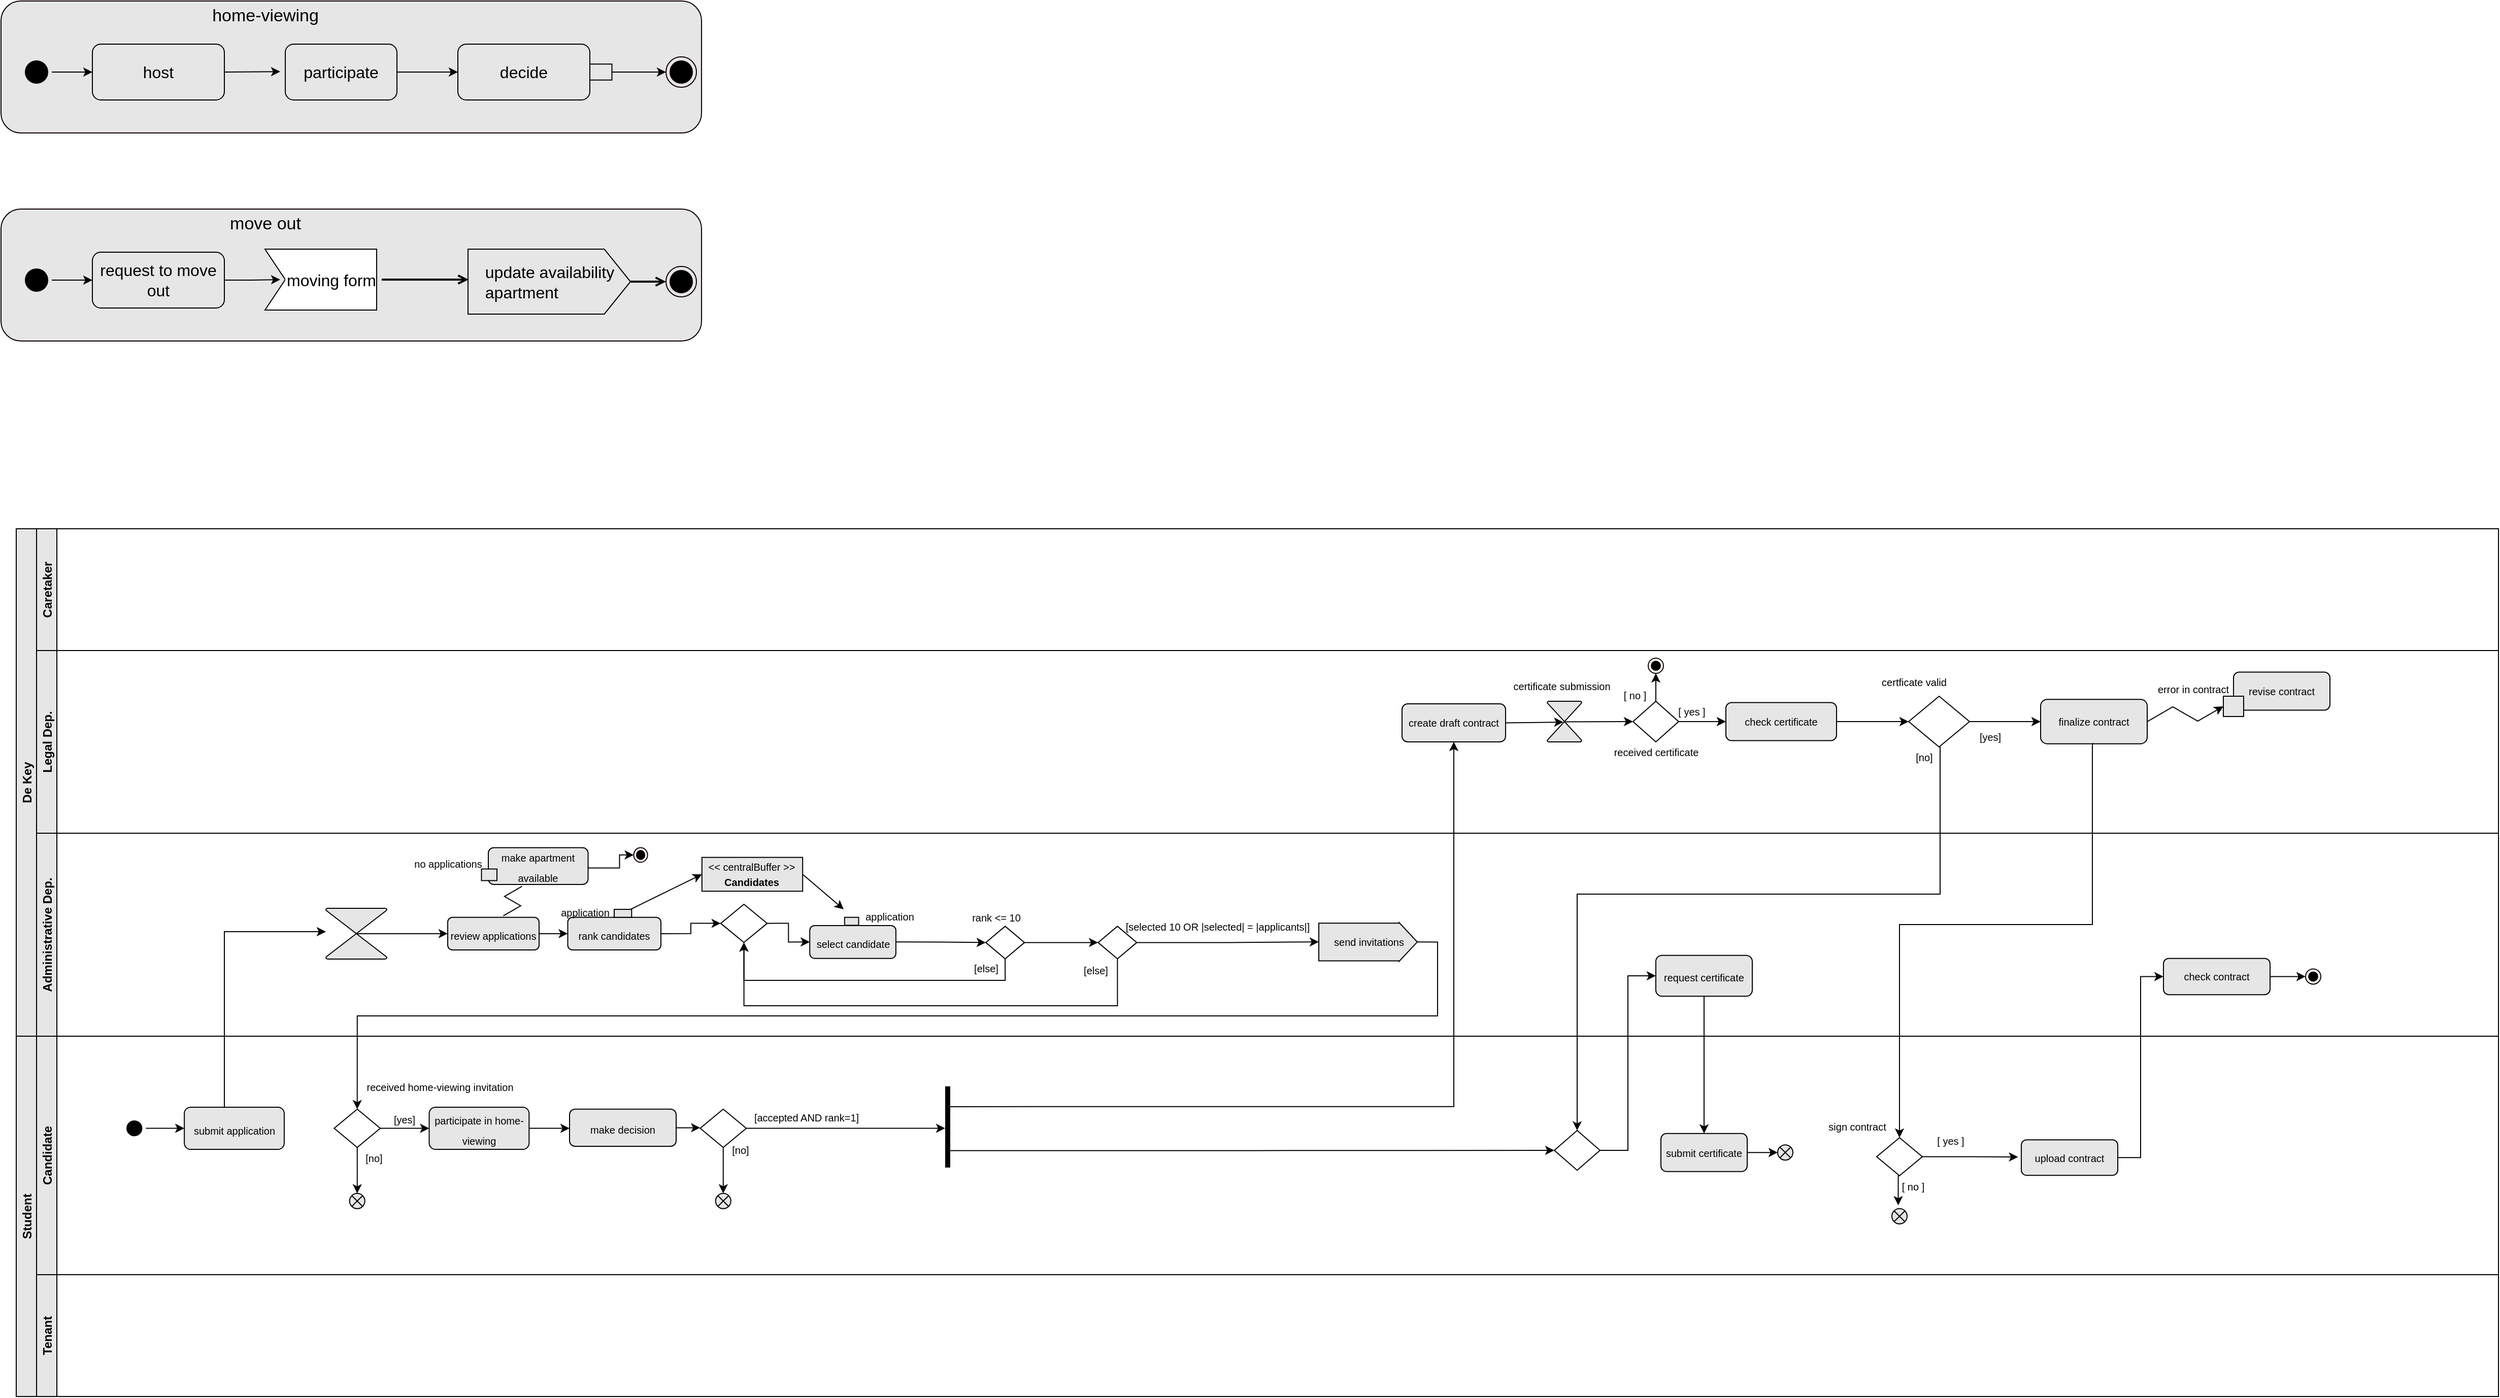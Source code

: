 <mxfile version="16.6.3" type="github">
  <diagram id="2KmrYP-xQT_wF9Lwto3m" name="Page-1">
    <mxGraphModel dx="924" dy="373" grid="1" gridSize="10" guides="1" tooltips="1" connect="1" arrows="1" fold="1" page="1" pageScale="1" pageWidth="4681" pageHeight="3300" math="0" shadow="0">
      <root>
        <mxCell id="0" />
        <mxCell id="1" parent="0" />
        <mxCell id="qrxpWN2mRYEZMkT_1Vwn-4" value="" style="rounded=1;whiteSpace=wrap;html=1;strokeColor=#120000;fillColor=#E6E6E6;gradientColor=none;labelBackgroundColor=#E6E6E6;" parent="1" vertex="1">
          <mxGeometry x="100" y="355" width="690" height="130" as="geometry" />
        </mxCell>
        <mxCell id="qrxpWN2mRYEZMkT_1Vwn-5" value="" style="ellipse;html=1;shape=endState;fillColor=#000000;strokeColor=#120000;" parent="1" vertex="1">
          <mxGeometry x="755" y="411.5" width="30" height="30" as="geometry" />
        </mxCell>
        <mxCell id="qrxpWN2mRYEZMkT_1Vwn-6" style="edgeStyle=orthogonalEdgeStyle;rounded=0;orthogonalLoop=1;jettySize=auto;html=1;entryX=0.003;entryY=0.468;entryDx=0;entryDy=0;fontSize=16;endArrow=open;endFill=0;strokeWidth=2;entryPerimeter=0;" parent="1" source="qrxpWN2mRYEZMkT_1Vwn-31" edge="1" target="qrxpWN2mRYEZMkT_1Vwn-13">
          <mxGeometry relative="1" as="geometry">
            <mxPoint x="560" y="422.5" as="targetPoint" />
            <mxPoint x="510" y="422.5" as="sourcePoint" />
          </mxGeometry>
        </mxCell>
        <mxCell id="qrxpWN2mRYEZMkT_1Vwn-8" value="&lt;div&gt;move out&lt;/div&gt;" style="text;html=1;align=center;verticalAlign=middle;resizable=0;points=[];autosize=1;strokeColor=none;fillColor=none;fontSize=17;fontStyle=0" parent="1" vertex="1">
          <mxGeometry x="320" y="355" width="80" height="30" as="geometry" />
        </mxCell>
        <mxCell id="qrxpWN2mRYEZMkT_1Vwn-12" style="edgeStyle=orthogonalEdgeStyle;rounded=0;orthogonalLoop=1;jettySize=auto;html=1;exitX=1;exitY=0.5;exitDx=0;exitDy=0;exitPerimeter=0;entryX=0;entryY=0.5;entryDx=0;entryDy=0;fontSize=16;endArrow=open;endFill=0;strokeWidth=2;" parent="1" source="qrxpWN2mRYEZMkT_1Vwn-13" target="qrxpWN2mRYEZMkT_1Vwn-5" edge="1">
          <mxGeometry relative="1" as="geometry" />
        </mxCell>
        <mxCell id="qrxpWN2mRYEZMkT_1Vwn-13" value="&lt;span&gt;update availability&lt;br&gt;&lt;div style=&quot;text-align: left&quot;&gt;&lt;span&gt;apartment&lt;/span&gt;&lt;/div&gt;&lt;/span&gt;" style="html=1;shadow=0;dashed=0;align=center;verticalAlign=middle;shape=mxgraph.arrows2.arrow;dy=0;dx=25.76;notch=0;labelBackgroundColor=none;fontSize=16;fillColor=#E6E6E6;" parent="1" vertex="1">
          <mxGeometry x="560" y="394.5" width="160" height="64" as="geometry" />
        </mxCell>
        <mxCell id="qrxpWN2mRYEZMkT_1Vwn-26" style="edgeStyle=orthogonalEdgeStyle;rounded=0;orthogonalLoop=1;jettySize=auto;html=1;exitX=1;exitY=0.5;exitDx=0;exitDy=0;entryX=0;entryY=0.5;entryDx=0;entryDy=0;" parent="1" source="qrxpWN2mRYEZMkT_1Vwn-16" target="qrxpWN2mRYEZMkT_1Vwn-17" edge="1">
          <mxGeometry relative="1" as="geometry" />
        </mxCell>
        <mxCell id="qrxpWN2mRYEZMkT_1Vwn-16" value="" style="ellipse;html=1;shape=startState;fillColor=#000000;strokeColor=#030000;gradientColor=none;" parent="1" vertex="1">
          <mxGeometry x="120" y="410" width="30" height="30" as="geometry" />
        </mxCell>
        <mxCell id="qrxpWN2mRYEZMkT_1Vwn-32" style="edgeStyle=orthogonalEdgeStyle;rounded=0;orthogonalLoop=1;jettySize=auto;html=1;exitX=1;exitY=0.5;exitDx=0;exitDy=0;fontSize=16;" parent="1" source="qrxpWN2mRYEZMkT_1Vwn-17" target="qrxpWN2mRYEZMkT_1Vwn-31" edge="1">
          <mxGeometry relative="1" as="geometry" />
        </mxCell>
        <mxCell id="qrxpWN2mRYEZMkT_1Vwn-17" value="&lt;meta charset=&quot;utf-8&quot;&gt;&lt;span style=&quot;color: rgb(0, 0, 0); font-family: helvetica; font-size: 16px; font-style: normal; font-weight: 400; letter-spacing: normal; text-align: center; text-indent: 0px; text-transform: none; word-spacing: 0px; display: inline; float: none;&quot;&gt;request to move out&lt;/span&gt;" style="rounded=1;whiteSpace=wrap;html=1;labelBackgroundColor=none;fontSize=16;fillColor=#E6E6E6;" parent="1" vertex="1">
          <mxGeometry x="190" y="397.5" width="130" height="55" as="geometry" />
        </mxCell>
        <mxCell id="qrxpWN2mRYEZMkT_1Vwn-30" value="" style="group;fontSize=17;" parent="1" connectable="0" vertex="1">
          <mxGeometry x="360" y="394.5" width="115" height="60" as="geometry" />
        </mxCell>
        <mxCell id="qrxpWN2mRYEZMkT_1Vwn-28" value="" style="shape=step;perimeter=stepPerimeter;whiteSpace=wrap;html=1;fixedSize=1;" parent="qrxpWN2mRYEZMkT_1Vwn-30" vertex="1">
          <mxGeometry width="110" height="60" as="geometry" />
        </mxCell>
        <mxCell id="qrxpWN2mRYEZMkT_1Vwn-27" value="" style="rounded=0;whiteSpace=wrap;html=1;strokeColor=default;verticalLabelPosition=bottom;verticalAlign=top;html=1;shape=mxgraph.basic.rect;fillColor=#ffffff;fillColor2=none;strokeColor=#000000;strokeWidth=1;size=20;indent=5;left=0;" parent="qrxpWN2mRYEZMkT_1Vwn-30" vertex="1">
          <mxGeometry x="20" width="90" height="60" as="geometry" />
        </mxCell>
        <mxCell id="qrxpWN2mRYEZMkT_1Vwn-31" value="moving form" style="text;html=1;align=center;verticalAlign=middle;resizable=0;points=[];autosize=1;strokeColor=none;fillColor=none;fontSize=16;" parent="qrxpWN2mRYEZMkT_1Vwn-30" vertex="1">
          <mxGeometry x="15" y="20" width="100" height="20" as="geometry" />
        </mxCell>
        <mxCell id="4diYqtDIyFXmJEZcrhqu-41" value="Student" style="swimlane;childLayout=stackLayout;resizeParent=1;resizeParentMax=0;horizontal=0;startSize=20;horizontalStack=0;labelBackgroundColor=none;fontSize=12;fillColor=#E6E6E6;" vertex="1" parent="1">
          <mxGeometry x="115" y="1170" width="2445" height="355" as="geometry" />
        </mxCell>
        <mxCell id="4diYqtDIyFXmJEZcrhqu-43" value="Candidate" style="swimlane;startSize=20;horizontal=0;labelBackgroundColor=none;fontSize=12;fillColor=#E6E6E6;" vertex="1" parent="4diYqtDIyFXmJEZcrhqu-41">
          <mxGeometry x="20" width="2425" height="235" as="geometry" />
        </mxCell>
        <mxCell id="G1MILJOCTi5dVraNo0ta-1" value="" style="ellipse;html=1;shape=startState;fillColor=#000000;strokeColor=#030000;gradientColor=none;" parent="4diYqtDIyFXmJEZcrhqu-43" vertex="1">
          <mxGeometry x="85" y="79.438" width="22.707" height="22.642" as="geometry" />
        </mxCell>
        <mxCell id="G1MILJOCTi5dVraNo0ta-2" value="&lt;span style=&quot;color: rgb(0 , 0 , 0) ; font-family: &amp;#34;helvetica&amp;#34; ; font-style: normal ; font-weight: 400 ; letter-spacing: normal ; text-align: center ; text-indent: 0px ; text-transform: none ; word-spacing: 0px ; display: inline ; float: none&quot;&gt;&lt;font style=&quot;font-size: 10px&quot;&gt;submit application&lt;/font&gt;&lt;/span&gt;" style="rounded=1;whiteSpace=wrap;html=1;labelBackgroundColor=none;fontSize=16;fillColor=#E6E6E6;" parent="4diYqtDIyFXmJEZcrhqu-43" vertex="1">
          <mxGeometry x="145.552" y="70.004" width="98.398" height="41.509" as="geometry" />
        </mxCell>
        <mxCell id="G1MILJOCTi5dVraNo0ta-25" style="edgeStyle=orthogonalEdgeStyle;rounded=0;orthogonalLoop=1;jettySize=auto;html=1;exitX=1;exitY=0.5;exitDx=0;exitDy=0;entryX=0;entryY=0.5;entryDx=0;entryDy=0;" parent="4diYqtDIyFXmJEZcrhqu-43" source="G1MILJOCTi5dVraNo0ta-1" target="G1MILJOCTi5dVraNo0ta-2" edge="1">
          <mxGeometry relative="1" as="geometry" />
        </mxCell>
        <mxCell id="G1MILJOCTi5dVraNo0ta-3" value="" style="rhombus;whiteSpace=wrap;html=1;fontSize=16;strokeColor=default;" parent="4diYqtDIyFXmJEZcrhqu-43" vertex="1">
          <mxGeometry x="293.149" y="71.891" width="45.414" height="37.736" as="geometry" />
        </mxCell>
        <mxCell id="G1MILJOCTi5dVraNo0ta-5" style="edgeStyle=orthogonalEdgeStyle;rounded=0;orthogonalLoop=1;jettySize=auto;html=1;exitX=0.5;exitY=1;exitDx=0;exitDy=0;entryX=0.5;entryY=0;entryDx=0;entryDy=0;" parent="4diYqtDIyFXmJEZcrhqu-43" source="G1MILJOCTi5dVraNo0ta-3" edge="1">
          <mxGeometry relative="1" as="geometry">
            <mxPoint x="315.856" y="154.908" as="targetPoint" />
          </mxGeometry>
        </mxCell>
        <mxCell id="G1MILJOCTi5dVraNo0ta-7" value="&lt;font style=&quot;font-size: 10px&quot;&gt;received home-viewing invitation&lt;/font&gt;" style="text;html=1;align=center;verticalAlign=middle;resizable=0;points=[];autosize=1;strokeColor=none;fillColor=none;" parent="4diYqtDIyFXmJEZcrhqu-43" vertex="1">
          <mxGeometry x="317.07" y="40" width="160" height="20" as="geometry" />
        </mxCell>
        <mxCell id="G1MILJOCTi5dVraNo0ta-8" value="[no]" style="text;html=1;align=center;verticalAlign=middle;resizable=0;points=[];autosize=1;strokeColor=none;fillColor=none;fontSize=10;" parent="4diYqtDIyFXmJEZcrhqu-43" vertex="1">
          <mxGeometry x="317.072" y="109.624" width="30" height="20" as="geometry" />
        </mxCell>
        <mxCell id="G1MILJOCTi5dVraNo0ta-9" value="&lt;span style=&quot;color: rgb(0 , 0 , 0) ; font-family: &amp;#34;helvetica&amp;#34; ; font-style: normal ; font-weight: 400 ; letter-spacing: normal ; text-align: center ; text-indent: 0px ; text-transform: none ; word-spacing: 0px ; display: inline ; float: none&quot;&gt;&lt;font style=&quot;font-size: 10px&quot;&gt;parti&lt;/font&gt;&lt;font size=&quot;1&quot;&gt;cipate in home-viewing&lt;/font&gt;&lt;/span&gt;" style="rounded=1;whiteSpace=wrap;html=1;labelBackgroundColor=none;fontSize=16;fillColor=#E6E6E6;" parent="4diYqtDIyFXmJEZcrhqu-43" vertex="1">
          <mxGeometry x="386.749" y="70.004" width="98.398" height="41.509" as="geometry" />
        </mxCell>
        <mxCell id="G1MILJOCTi5dVraNo0ta-10" style="edgeStyle=orthogonalEdgeStyle;rounded=0;orthogonalLoop=1;jettySize=auto;html=1;exitX=1;exitY=0.5;exitDx=0;exitDy=0;entryX=0;entryY=0.5;entryDx=0;entryDy=0;" parent="4diYqtDIyFXmJEZcrhqu-43" source="G1MILJOCTi5dVraNo0ta-3" target="G1MILJOCTi5dVraNo0ta-9" edge="1">
          <mxGeometry relative="1" as="geometry" />
        </mxCell>
        <mxCell id="G1MILJOCTi5dVraNo0ta-11" value="[yes]" style="text;html=1;align=center;verticalAlign=middle;resizable=0;points=[];autosize=1;strokeColor=none;fillColor=none;fontSize=10;" parent="4diYqtDIyFXmJEZcrhqu-43" vertex="1">
          <mxGeometry x="342.348" y="71.891" width="40" height="20" as="geometry" />
        </mxCell>
        <mxCell id="G1MILJOCTi5dVraNo0ta-13" value="&lt;font size=&quot;1&quot;&gt;make decision&lt;/font&gt;" style="rounded=1;whiteSpace=wrap;html=1;labelBackgroundColor=none;fontSize=16;fillColor=#E6E6E6;" parent="4diYqtDIyFXmJEZcrhqu-43" vertex="1">
          <mxGeometry x="525" y="71.89" width="105" height="36.6" as="geometry" />
        </mxCell>
        <mxCell id="G1MILJOCTi5dVraNo0ta-15" style="edgeStyle=orthogonalEdgeStyle;rounded=0;orthogonalLoop=1;jettySize=auto;html=1;exitX=1;exitY=0.5;exitDx=0;exitDy=0;entryX=0;entryY=0.5;entryDx=0;entryDy=0;" parent="4diYqtDIyFXmJEZcrhqu-43" source="G1MILJOCTi5dVraNo0ta-9" target="G1MILJOCTi5dVraNo0ta-13" edge="1">
          <mxGeometry relative="1" as="geometry" />
        </mxCell>
        <mxCell id="G1MILJOCTi5dVraNo0ta-22" style="edgeStyle=orthogonalEdgeStyle;rounded=0;orthogonalLoop=1;jettySize=auto;html=1;exitX=1;exitY=0.5;exitDx=0;exitDy=0;entryX=0;entryY=0.516;entryDx=0;entryDy=0;entryPerimeter=0;" parent="4diYqtDIyFXmJEZcrhqu-43" source="G1MILJOCTi5dVraNo0ta-14" edge="1" target="G1MILJOCTi5dVraNo0ta-32">
          <mxGeometry relative="1" as="geometry">
            <mxPoint x="789.915" y="90.759" as="targetPoint" />
          </mxGeometry>
        </mxCell>
        <mxCell id="G1MILJOCTi5dVraNo0ta-14" value="" style="rhombus;whiteSpace=wrap;html=1;fontSize=16;strokeColor=default;" parent="4diYqtDIyFXmJEZcrhqu-43" vertex="1">
          <mxGeometry x="653.672" y="71.891" width="45.414" height="37.736" as="geometry" />
        </mxCell>
        <mxCell id="G1MILJOCTi5dVraNo0ta-16" style="edgeStyle=orthogonalEdgeStyle;rounded=0;orthogonalLoop=1;jettySize=auto;html=1;exitX=1;exitY=0.5;exitDx=0;exitDy=0;entryX=0;entryY=0.5;entryDx=0;entryDy=0;" parent="4diYqtDIyFXmJEZcrhqu-43" source="G1MILJOCTi5dVraNo0ta-13" target="G1MILJOCTi5dVraNo0ta-14" edge="1">
          <mxGeometry relative="1" as="geometry" />
        </mxCell>
        <mxCell id="G1MILJOCTi5dVraNo0ta-18" style="edgeStyle=orthogonalEdgeStyle;rounded=0;orthogonalLoop=1;jettySize=auto;html=1;exitX=0.5;exitY=1;exitDx=0;exitDy=0;entryX=0.5;entryY=0;entryDx=0;entryDy=0;" parent="4diYqtDIyFXmJEZcrhqu-43" source="G1MILJOCTi5dVraNo0ta-14" edge="1">
          <mxGeometry relative="1" as="geometry">
            <mxPoint x="676.38" y="154.908" as="targetPoint" />
          </mxGeometry>
        </mxCell>
        <mxCell id="G1MILJOCTi5dVraNo0ta-19" value="[no]" style="text;html=1;align=center;verticalAlign=middle;resizable=0;points=[];autosize=1;strokeColor=none;fillColor=none;fontSize=10;" parent="4diYqtDIyFXmJEZcrhqu-43" vertex="1">
          <mxGeometry x="677.595" y="102.084" width="30" height="20" as="geometry" />
        </mxCell>
        <mxCell id="G1MILJOCTi5dVraNo0ta-20" value="[accepted AND rank=1]" style="text;html=1;align=center;verticalAlign=middle;resizable=0;points=[];autosize=1;strokeColor=none;fillColor=none;fontSize=10;" parent="4diYqtDIyFXmJEZcrhqu-43" vertex="1">
          <mxGeometry x="697.733" y="70.004" width="120" height="20" as="geometry" />
        </mxCell>
        <mxCell id="4diYqtDIyFXmJEZcrhqu-67" value="" style="shape=sumEllipse;perimeter=ellipsePerimeter;whiteSpace=wrap;html=1;backgroundOutline=1;labelBackgroundColor=none;fontSize=15;fillColor=#E6E6E6;" vertex="1" parent="4diYqtDIyFXmJEZcrhqu-43">
          <mxGeometry x="308.36" y="154.91" width="15" height="15" as="geometry" />
        </mxCell>
        <mxCell id="4diYqtDIyFXmJEZcrhqu-68" value="" style="shape=sumEllipse;perimeter=ellipsePerimeter;whiteSpace=wrap;html=1;backgroundOutline=1;labelBackgroundColor=none;fontSize=15;fillColor=#E6E6E6;" vertex="1" parent="4diYqtDIyFXmJEZcrhqu-43">
          <mxGeometry x="668.88" y="154.91" width="15" height="15" as="geometry" />
        </mxCell>
        <mxCell id="4diYqtDIyFXmJEZcrhqu-80" style="edgeStyle=orthogonalEdgeStyle;rounded=0;orthogonalLoop=1;jettySize=auto;html=1;exitX=1;exitY=0.5;exitDx=0;exitDy=0;entryX=0;entryY=0.5;entryDx=0;entryDy=0;fontSize=10;" edge="1" parent="4diYqtDIyFXmJEZcrhqu-43" source="G1MILJOCTi5dVraNo0ta-39" target="4diYqtDIyFXmJEZcrhqu-79">
          <mxGeometry relative="1" as="geometry" />
        </mxCell>
        <mxCell id="G1MILJOCTi5dVraNo0ta-39" value="&lt;span style=&quot;color: rgb(0, 0, 0); font-family: helvetica; font-size: 10px; font-style: normal; font-weight: 400; letter-spacing: normal; text-align: center; text-indent: 0px; text-transform: none; word-spacing: 0px; display: inline; float: none;&quot;&gt;submit certificate&lt;/span&gt;" style="rounded=1;whiteSpace=wrap;html=1;labelBackgroundColor=none;fontSize=10;fillColor=#E6E6E6;" parent="4diYqtDIyFXmJEZcrhqu-43" vertex="1">
          <mxGeometry x="1600" y="95.83" width="85" height="37.5" as="geometry" />
        </mxCell>
        <mxCell id="4diYqtDIyFXmJEZcrhqu-73" style="edgeStyle=orthogonalEdgeStyle;rounded=0;orthogonalLoop=1;jettySize=auto;html=1;exitX=1;exitY=0.5;exitDx=0;exitDy=0;entryX=-0.034;entryY=0.484;entryDx=0;entryDy=0;entryPerimeter=0;fontSize=10;" edge="1" parent="4diYqtDIyFXmJEZcrhqu-43" source="4diYqtDIyFXmJEZcrhqu-76" target="G1MILJOCTi5dVraNo0ta-66">
          <mxGeometry relative="1" as="geometry">
            <mxPoint x="2030" y="127.835" as="sourcePoint" />
          </mxGeometry>
        </mxCell>
        <mxCell id="G1MILJOCTi5dVraNo0ta-66" value="&lt;font face=&quot;helvetica&quot; style=&quot;font-size: 10px;&quot;&gt;upload contract&lt;/font&gt;" style="rounded=1;whiteSpace=wrap;html=1;labelBackgroundColor=none;fontSize=10;fillColor=#E6E6E6;" parent="4diYqtDIyFXmJEZcrhqu-43" vertex="1">
          <mxGeometry x="1955" y="102.08" width="95" height="35" as="geometry" />
        </mxCell>
        <mxCell id="G1MILJOCTi5dVraNo0ta-32" value="" style="html=1;points=[];perimeter=orthogonalPerimeter;fillColor=#000000;strokeColor=none;" parent="4diYqtDIyFXmJEZcrhqu-43" vertex="1">
          <mxGeometry x="895" y="49.44" width="5" height="80" as="geometry" />
        </mxCell>
        <mxCell id="G1MILJOCTi5dVraNo0ta-57" value="" style="rhombus;whiteSpace=wrap;html=1;fontSize=16;strokeColor=default;" parent="4diYqtDIyFXmJEZcrhqu-43" vertex="1">
          <mxGeometry x="1495" y="92.92" width="45" height="39.16" as="geometry" />
        </mxCell>
        <mxCell id="G1MILJOCTi5dVraNo0ta-38" style="edgeStyle=orthogonalEdgeStyle;rounded=0;orthogonalLoop=1;jettySize=auto;html=1;entryX=0;entryY=0.5;entryDx=0;entryDy=0;exitX=0.826;exitY=0.791;exitDx=0;exitDy=0;exitPerimeter=0;" parent="4diYqtDIyFXmJEZcrhqu-43" source="G1MILJOCTi5dVraNo0ta-32" target="G1MILJOCTi5dVraNo0ta-57" edge="1">
          <mxGeometry relative="1" as="geometry">
            <mxPoint x="951" y="-580" as="sourcePoint" />
          </mxGeometry>
        </mxCell>
        <mxCell id="4diYqtDIyFXmJEZcrhqu-84" style="edgeStyle=orthogonalEdgeStyle;rounded=0;orthogonalLoop=1;jettySize=auto;html=1;exitX=0.5;exitY=1;exitDx=0;exitDy=0;entryX=0.417;entryY=-0.22;entryDx=0;entryDy=0;entryPerimeter=0;fontSize=10;" edge="1" parent="4diYqtDIyFXmJEZcrhqu-43" source="4diYqtDIyFXmJEZcrhqu-76" target="4diYqtDIyFXmJEZcrhqu-83">
          <mxGeometry relative="1" as="geometry" />
        </mxCell>
        <mxCell id="4diYqtDIyFXmJEZcrhqu-76" value="" style="rhombus;whiteSpace=wrap;html=1;fontSize=16;strokeColor=default;" vertex="1" parent="4diYqtDIyFXmJEZcrhqu-43">
          <mxGeometry x="1812.5" y="100" width="45" height="37.5" as="geometry" />
        </mxCell>
        <mxCell id="4diYqtDIyFXmJEZcrhqu-79" value="" style="shape=sumEllipse;perimeter=ellipsePerimeter;whiteSpace=wrap;html=1;backgroundOutline=1;labelBackgroundColor=none;fontSize=15;fillColor=#E6E6E6;" vertex="1" parent="4diYqtDIyFXmJEZcrhqu-43">
          <mxGeometry x="1715" y="107.08" width="15" height="15" as="geometry" />
        </mxCell>
        <mxCell id="4diYqtDIyFXmJEZcrhqu-81" value="&lt;span style=&quot;font-family: &amp;#34;helvetica&amp;#34;&quot;&gt;sign contract&lt;/span&gt;" style="text;html=1;align=center;verticalAlign=middle;resizable=0;points=[];autosize=1;strokeColor=none;fillColor=none;fontSize=10;" vertex="1" parent="4diYqtDIyFXmJEZcrhqu-43">
          <mxGeometry x="1757.5" y="79.44" width="70" height="20" as="geometry" />
        </mxCell>
        <mxCell id="4diYqtDIyFXmJEZcrhqu-82" value="[ yes ]" style="text;html=1;align=center;verticalAlign=middle;resizable=0;points=[];autosize=1;strokeColor=none;fillColor=none;fontSize=10;" vertex="1" parent="4diYqtDIyFXmJEZcrhqu-43">
          <mxGeometry x="1865" y="92.5" width="40" height="20" as="geometry" />
        </mxCell>
        <mxCell id="4diYqtDIyFXmJEZcrhqu-83" value="" style="shape=sumEllipse;perimeter=ellipsePerimeter;whiteSpace=wrap;html=1;backgroundOutline=1;labelBackgroundColor=none;fontSize=15;fillColor=#E6E6E6;" vertex="1" parent="4diYqtDIyFXmJEZcrhqu-43">
          <mxGeometry x="1827.5" y="169.91" width="15" height="15" as="geometry" />
        </mxCell>
        <mxCell id="4diYqtDIyFXmJEZcrhqu-85" value="[ no ]" style="text;html=1;align=center;verticalAlign=middle;resizable=0;points=[];autosize=1;strokeColor=none;fillColor=none;fontSize=10;" vertex="1" parent="4diYqtDIyFXmJEZcrhqu-43">
          <mxGeometry x="1827.5" y="137.5" width="40" height="20" as="geometry" />
        </mxCell>
        <mxCell id="4diYqtDIyFXmJEZcrhqu-44" value="Tenant" style="swimlane;startSize=20;horizontal=0;labelBackgroundColor=none;fontSize=12;fillColor=#E6E6E6;" vertex="1" parent="4diYqtDIyFXmJEZcrhqu-41">
          <mxGeometry x="20" y="235" width="2425" height="120" as="geometry" />
        </mxCell>
        <mxCell id="4diYqtDIyFXmJEZcrhqu-48" value="De Key" style="swimlane;childLayout=stackLayout;resizeParent=1;resizeParentMax=0;horizontal=0;startSize=20;horizontalStack=0;labelBackgroundColor=none;fontSize=12;fillColor=#E6E6E6;" vertex="1" parent="1">
          <mxGeometry x="115" y="670" width="2445" height="500" as="geometry" />
        </mxCell>
        <mxCell id="4diYqtDIyFXmJEZcrhqu-49" value="Caretaker" style="swimlane;startSize=20;horizontal=0;labelBackgroundColor=none;fontSize=12;fillColor=#E6E6E6;" vertex="1" parent="4diYqtDIyFXmJEZcrhqu-48">
          <mxGeometry x="20" width="2425" height="120" as="geometry" />
        </mxCell>
        <mxCell id="4diYqtDIyFXmJEZcrhqu-50" value="Legal Dep." style="swimlane;startSize=20;horizontal=0;labelBackgroundColor=none;fontSize=12;fillColor=#E6E6E6;" vertex="1" parent="4diYqtDIyFXmJEZcrhqu-48">
          <mxGeometry x="20" y="120" width="2425" height="180" as="geometry" />
        </mxCell>
        <mxCell id="G1MILJOCTi5dVraNo0ta-41" value="" style="verticalLabelPosition=bottom;verticalAlign=top;html=1;shape=mxgraph.flowchart.collate;labelBackgroundColor=none;fontSize=15;fillColor=#E6E6E6;" parent="4diYqtDIyFXmJEZcrhqu-50" vertex="1">
          <mxGeometry x="1488" y="50" width="34" height="40" as="geometry" />
        </mxCell>
        <mxCell id="G1MILJOCTi5dVraNo0ta-33" value="&lt;span style=&quot;color: rgb(0, 0, 0); font-family: helvetica; font-size: 10px; font-style: normal; font-weight: 400; letter-spacing: normal; text-align: center; text-indent: 0px; text-transform: none; word-spacing: 0px; display: inline; float: none;&quot;&gt;create draft contract&lt;/span&gt;" style="rounded=1;whiteSpace=wrap;html=1;labelBackgroundColor=none;fontSize=10;fillColor=#E6E6E6;" parent="4diYqtDIyFXmJEZcrhqu-50" vertex="1">
          <mxGeometry x="1345" y="52.5" width="102" height="37.5" as="geometry" />
        </mxCell>
        <mxCell id="4diYqtDIyFXmJEZcrhqu-25" style="edgeStyle=none;rounded=0;orthogonalLoop=1;jettySize=auto;html=1;exitX=1;exitY=0.5;exitDx=0;exitDy=0;entryX=0.466;entryY=0.514;entryDx=0;entryDy=0;entryPerimeter=0;fontSize=14;" edge="1" parent="4diYqtDIyFXmJEZcrhqu-50" source="G1MILJOCTi5dVraNo0ta-33" target="G1MILJOCTi5dVraNo0ta-41">
          <mxGeometry relative="1" as="geometry" />
        </mxCell>
        <mxCell id="4diYqtDIyFXmJEZcrhqu-30" value="" style="rhombus;whiteSpace=wrap;html=1;labelBackgroundColor=#ffffff;fontSize=14;fillColor=#FFFFFF;" vertex="1" parent="4diYqtDIyFXmJEZcrhqu-50">
          <mxGeometry x="1572.5" y="50" width="45" height="40" as="geometry" />
        </mxCell>
        <mxCell id="4diYqtDIyFXmJEZcrhqu-31" value="received certificate" style="text;html=1;align=center;verticalAlign=middle;resizable=0;points=[];autosize=1;strokeColor=none;fillColor=none;fontSize=10;" vertex="1" parent="4diYqtDIyFXmJEZcrhqu-50">
          <mxGeometry x="1545" y="90" width="100" height="20" as="geometry" />
        </mxCell>
        <mxCell id="4diYqtDIyFXmJEZcrhqu-69" style="edgeStyle=orthogonalEdgeStyle;rounded=0;orthogonalLoop=1;jettySize=auto;html=1;exitX=1;exitY=0.5;exitDx=0;exitDy=0;entryX=0;entryY=0.5;entryDx=0;entryDy=0;fontSize=15;" edge="1" parent="4diYqtDIyFXmJEZcrhqu-50" source="G1MILJOCTi5dVraNo0ta-46" target="G1MILJOCTi5dVraNo0ta-40">
          <mxGeometry relative="1" as="geometry" />
        </mxCell>
        <mxCell id="G1MILJOCTi5dVraNo0ta-46" value="&lt;span style=&quot;color: rgb(0, 0, 0); font-family: helvetica; font-size: 10px; font-style: normal; font-weight: 400; letter-spacing: normal; text-align: center; text-indent: 0px; text-transform: none; word-spacing: 0px; display: inline; float: none;&quot;&gt;check certificate&lt;/span&gt;" style="rounded=1;whiteSpace=wrap;html=1;labelBackgroundColor=none;fontSize=10;fillColor=#E6E6E6;" parent="4diYqtDIyFXmJEZcrhqu-50" vertex="1">
          <mxGeometry x="1664" y="51.25" width="109" height="37.5" as="geometry" />
        </mxCell>
        <mxCell id="4diYqtDIyFXmJEZcrhqu-32" style="edgeStyle=none;rounded=0;orthogonalLoop=1;jettySize=auto;html=1;exitX=1;exitY=0.5;exitDx=0;exitDy=0;entryX=0;entryY=0.5;entryDx=0;entryDy=0;fontSize=12;" edge="1" parent="4diYqtDIyFXmJEZcrhqu-50" source="4diYqtDIyFXmJEZcrhqu-30" target="G1MILJOCTi5dVraNo0ta-46">
          <mxGeometry relative="1" as="geometry" />
        </mxCell>
        <mxCell id="4diYqtDIyFXmJEZcrhqu-71" style="edgeStyle=orthogonalEdgeStyle;rounded=0;orthogonalLoop=1;jettySize=auto;html=1;exitX=1;exitY=0.5;exitDx=0;exitDy=0;fontSize=15;" edge="1" parent="4diYqtDIyFXmJEZcrhqu-50" source="G1MILJOCTi5dVraNo0ta-40" target="G1MILJOCTi5dVraNo0ta-63">
          <mxGeometry relative="1" as="geometry" />
        </mxCell>
        <mxCell id="G1MILJOCTi5dVraNo0ta-40" value="" style="rhombus;whiteSpace=wrap;html=1;fontSize=16;strokeColor=default;" parent="4diYqtDIyFXmJEZcrhqu-50" vertex="1">
          <mxGeometry x="1844" y="45.01" width="60" height="50" as="geometry" />
        </mxCell>
        <mxCell id="G1MILJOCTi5dVraNo0ta-60" value="certficate valid" style="text;html=1;align=center;verticalAlign=middle;resizable=0;points=[];autosize=1;strokeColor=none;fillColor=none;fontSize=10;" parent="4diYqtDIyFXmJEZcrhqu-50" vertex="1">
          <mxGeometry x="1809" y="21.25" width="80" height="20" as="geometry" />
        </mxCell>
        <mxCell id="G1MILJOCTi5dVraNo0ta-63" value="&lt;span style=&quot;color: rgb(0, 0, 0); font-family: helvetica; font-size: 10px; font-style: normal; font-weight: 400; letter-spacing: normal; text-align: center; text-indent: 0px; text-transform: none; word-spacing: 0px; display: inline; float: none;&quot;&gt;finalize contract&lt;/span&gt;" style="rounded=1;whiteSpace=wrap;html=1;labelBackgroundColor=none;fontSize=10;fillColor=#E6E6E6;" parent="4diYqtDIyFXmJEZcrhqu-50" vertex="1">
          <mxGeometry x="1974" y="48.13" width="105" height="43.75" as="geometry" />
        </mxCell>
        <mxCell id="4diYqtDIyFXmJEZcrhqu-35" value="" style="ellipse;html=1;shape=endState;fillColor=#000000;strokeColor=#120000;" vertex="1" parent="4diYqtDIyFXmJEZcrhqu-50">
          <mxGeometry x="1587.5" y="7.5" width="15" height="15" as="geometry" />
        </mxCell>
        <mxCell id="4diYqtDIyFXmJEZcrhqu-34" style="edgeStyle=none;rounded=0;orthogonalLoop=1;jettySize=auto;html=1;exitX=0.5;exitY=0;exitDx=0;exitDy=0;fontSize=12;entryX=0.5;entryY=1;entryDx=0;entryDy=0;" edge="1" parent="4diYqtDIyFXmJEZcrhqu-50" source="4diYqtDIyFXmJEZcrhqu-30" target="4diYqtDIyFXmJEZcrhqu-35">
          <mxGeometry relative="1" as="geometry">
            <mxPoint x="1442.549" y="-350" as="targetPoint" />
          </mxGeometry>
        </mxCell>
        <mxCell id="4diYqtDIyFXmJEZcrhqu-36" value="[ no ]" style="text;html=1;align=center;verticalAlign=middle;resizable=0;points=[];autosize=1;strokeColor=none;fillColor=none;fontSize=10;" vertex="1" parent="4diYqtDIyFXmJEZcrhqu-50">
          <mxGeometry x="1554" y="34.38" width="40" height="20" as="geometry" />
        </mxCell>
        <mxCell id="4diYqtDIyFXmJEZcrhqu-33" value="[ yes ]" style="text;html=1;align=center;verticalAlign=middle;resizable=0;points=[];autosize=1;strokeColor=none;fillColor=none;fontSize=10;" vertex="1" parent="4diYqtDIyFXmJEZcrhqu-50">
          <mxGeometry x="1610" y="50" width="40" height="20" as="geometry" />
        </mxCell>
        <mxCell id="4diYqtDIyFXmJEZcrhqu-26" value="" style="edgeStyle=none;rounded=0;orthogonalLoop=1;jettySize=auto;html=1;fontSize=14;exitX=0.528;exitY=0.506;exitDx=0;exitDy=0;exitPerimeter=0;entryX=0;entryY=0.5;entryDx=0;entryDy=0;" edge="1" parent="4diYqtDIyFXmJEZcrhqu-50" source="G1MILJOCTi5dVraNo0ta-41" target="4diYqtDIyFXmJEZcrhqu-30">
          <mxGeometry relative="1" as="geometry">
            <mxPoint x="1466" y="-290" as="targetPoint" />
          </mxGeometry>
        </mxCell>
        <mxCell id="4diYqtDIyFXmJEZcrhqu-28" value="certificate submission" style="text;html=1;align=center;verticalAlign=middle;resizable=0;points=[];autosize=1;strokeColor=none;fillColor=none;fontSize=10;" vertex="1" parent="4diYqtDIyFXmJEZcrhqu-50">
          <mxGeometry x="1447" y="25" width="110" height="20" as="geometry" />
        </mxCell>
        <mxCell id="G1MILJOCTi5dVraNo0ta-61" value="[no]" style="text;html=1;align=center;verticalAlign=middle;resizable=0;points=[];autosize=1;strokeColor=none;fillColor=none;fontSize=10;" parent="4diYqtDIyFXmJEZcrhqu-50" vertex="1">
          <mxGeometry x="1844" y="95" width="30" height="20" as="geometry" />
        </mxCell>
        <mxCell id="G1MILJOCTi5dVraNo0ta-81" value="[yes]" style="text;html=1;align=center;verticalAlign=middle;resizable=0;points=[];autosize=1;strokeColor=none;fillColor=none;fontSize=10;" parent="4diYqtDIyFXmJEZcrhqu-50" vertex="1">
          <mxGeometry x="1904" y="75" width="40" height="20" as="geometry" />
        </mxCell>
        <mxCell id="G1MILJOCTi5dVraNo0ta-70" value="&lt;font face=&quot;helvetica&quot; style=&quot;font-size: 10px;&quot;&gt;revise contract&lt;/font&gt;" style="rounded=1;whiteSpace=wrap;html=1;labelBackgroundColor=none;fontSize=10;fillColor=#E6E6E6;" parent="4diYqtDIyFXmJEZcrhqu-50" vertex="1">
          <mxGeometry x="2164" y="21.25" width="95" height="37.5" as="geometry" />
        </mxCell>
        <mxCell id="4diYqtDIyFXmJEZcrhqu-22" value="" style="rounded=0;whiteSpace=wrap;html=1;labelBackgroundColor=#ffffff;fontSize=14;fillColor=#E6E6E6;" vertex="1" parent="4diYqtDIyFXmJEZcrhqu-50">
          <mxGeometry x="2154" y="45.0" width="20" height="20" as="geometry" />
        </mxCell>
        <mxCell id="4diYqtDIyFXmJEZcrhqu-24" value="error in contract" style="text;html=1;align=center;verticalAlign=middle;resizable=0;points=[];autosize=1;strokeColor=none;fillColor=none;fontSize=10;" vertex="1" parent="4diYqtDIyFXmJEZcrhqu-50">
          <mxGeometry x="2079" y="28.13" width="90" height="20" as="geometry" />
        </mxCell>
        <mxCell id="4diYqtDIyFXmJEZcrhqu-87" style="edgeStyle=isometricEdgeStyle;rounded=0;orthogonalLoop=1;jettySize=auto;html=1;exitX=1;exitY=0.5;exitDx=0;exitDy=0;fontSize=10;entryX=0;entryY=0.5;entryDx=0;entryDy=0;" edge="1" parent="4diYqtDIyFXmJEZcrhqu-50" source="G1MILJOCTi5dVraNo0ta-63" target="4diYqtDIyFXmJEZcrhqu-22">
          <mxGeometry relative="1" as="geometry">
            <mxPoint x="2144" y="60" as="targetPoint" />
          </mxGeometry>
        </mxCell>
        <mxCell id="4diYqtDIyFXmJEZcrhqu-51" value="Administrative Dep." style="swimlane;startSize=20;horizontal=0;labelBackgroundColor=none;fontSize=12;fillColor=#E6E6E6;" vertex="1" parent="4diYqtDIyFXmJEZcrhqu-48">
          <mxGeometry x="20" y="300" width="2425" height="200" as="geometry" />
        </mxCell>
        <mxCell id="4diYqtDIyFXmJEZcrhqu-60" value="" style="edgeStyle=none;rounded=0;orthogonalLoop=1;jettySize=auto;html=1;fontSize=10;exitX=0.505;exitY=0.5;exitDx=0;exitDy=0;exitPerimeter=0;" edge="1" parent="4diYqtDIyFXmJEZcrhqu-51" source="qrxpWN2mRYEZMkT_1Vwn-39" target="qrxpWN2mRYEZMkT_1Vwn-60">
          <mxGeometry relative="1" as="geometry" />
        </mxCell>
        <mxCell id="qrxpWN2mRYEZMkT_1Vwn-39" value="" style="verticalLabelPosition=bottom;verticalAlign=top;html=1;shape=mxgraph.flowchart.collate;labelBackgroundColor=none;fontSize=15;fillColor=#E6E6E6;" parent="4diYqtDIyFXmJEZcrhqu-51" vertex="1">
          <mxGeometry x="285" y="73.94" width="60" height="50" as="geometry" />
        </mxCell>
        <mxCell id="4diYqtDIyFXmJEZcrhqu-5" value="" style="rounded=0;whiteSpace=wrap;html=1;labelBackgroundColor=#ffffff;fontSize=14;fillColor=#E6E6E6;" vertex="1" parent="4diYqtDIyFXmJEZcrhqu-51">
          <mxGeometry x="795.92" y="82.87" width="13.83" height="7.86" as="geometry" />
        </mxCell>
        <mxCell id="qrxpWN2mRYEZMkT_1Vwn-59" value="" style="rhombus;whiteSpace=wrap;html=1;fontSize=16;strokeColor=default;" parent="4diYqtDIyFXmJEZcrhqu-51" vertex="1">
          <mxGeometry x="1045.61" y="91.68" width="38.14" height="32.02" as="geometry" />
        </mxCell>
        <mxCell id="qrxpWN2mRYEZMkT_1Vwn-60" value="&lt;span style=&quot;color: rgb(0 , 0 , 0) ; font-family: &amp;#34;helvetica&amp;#34; ; font-style: normal ; font-weight: 400 ; letter-spacing: normal ; text-align: center ; text-indent: 0px ; text-transform: none ; word-spacing: 0px ; display: inline ; float: none&quot;&gt;&lt;font style=&quot;font-size: 10px&quot;&gt;review applications&lt;/font&gt;&lt;/span&gt;" style="rounded=1;whiteSpace=wrap;html=1;labelBackgroundColor=none;fontSize=16;fillColor=#E6E6E6;" parent="4diYqtDIyFXmJEZcrhqu-51" vertex="1">
          <mxGeometry x="405" y="82.87" width="90" height="32.14" as="geometry" />
        </mxCell>
        <mxCell id="qrxpWN2mRYEZMkT_1Vwn-63" value="&lt;font style=&quot;font-size: 10px&quot;&gt;select candidate&lt;/font&gt;" style="rounded=1;whiteSpace=wrap;html=1;labelBackgroundColor=none;fontSize=16;fillColor=#E6E6E6;" parent="4diYqtDIyFXmJEZcrhqu-51" vertex="1">
          <mxGeometry x="761.62" y="90.96" width="84.83" height="32.38" as="geometry" />
        </mxCell>
        <mxCell id="qrxpWN2mRYEZMkT_1Vwn-66" style="edgeStyle=orthogonalEdgeStyle;rounded=0;orthogonalLoop=1;jettySize=auto;html=1;exitX=1;exitY=0.5;exitDx=0;exitDy=0;entryX=0;entryY=0.5;entryDx=0;entryDy=0;fontSize=16;" parent="4diYqtDIyFXmJEZcrhqu-51" source="qrxpWN2mRYEZMkT_1Vwn-64" target="qrxpWN2mRYEZMkT_1Vwn-63" edge="1">
          <mxGeometry relative="1" as="geometry" />
        </mxCell>
        <mxCell id="qrxpWN2mRYEZMkT_1Vwn-64" value="" style="rhombus;whiteSpace=wrap;html=1;fontSize=16;strokeColor=default;" parent="4diYqtDIyFXmJEZcrhqu-51" vertex="1">
          <mxGeometry x="673.89" y="70" width="45.77" height="37.63" as="geometry" />
        </mxCell>
        <mxCell id="qrxpWN2mRYEZMkT_1Vwn-68" style="edgeStyle=orthogonalEdgeStyle;rounded=0;orthogonalLoop=1;jettySize=auto;html=1;exitX=0.5;exitY=1;exitDx=0;exitDy=0;entryX=0.5;entryY=1;entryDx=0;entryDy=0;fontSize=16;" parent="4diYqtDIyFXmJEZcrhqu-51" source="qrxpWN2mRYEZMkT_1Vwn-59" target="qrxpWN2mRYEZMkT_1Vwn-64" edge="1">
          <mxGeometry relative="1" as="geometry">
            <Array as="points">
              <mxPoint x="1065" y="170" />
              <mxPoint x="697" y="170" />
            </Array>
          </mxGeometry>
        </mxCell>
        <mxCell id="qrxpWN2mRYEZMkT_1Vwn-69" value="&lt;font style=&quot;font-size: 10px&quot;&gt;[else]&lt;/font&gt;" style="text;html=1;align=center;verticalAlign=middle;resizable=0;points=[];autosize=1;strokeColor=none;fillColor=none;fontSize=16;" parent="4diYqtDIyFXmJEZcrhqu-51" vertex="1">
          <mxGeometry x="1023.005" y="118.34" width="40" height="30" as="geometry" />
        </mxCell>
        <mxCell id="qrxpWN2mRYEZMkT_1Vwn-70" value="&lt;font style=&quot;font-size: 10px&quot;&gt;[selected 10 OR |selected| = |applicants|]&lt;/font&gt;" style="text;html=1;align=center;verticalAlign=middle;resizable=0;points=[];autosize=1;strokeColor=none;fillColor=none;fontSize=16;" parent="4diYqtDIyFXmJEZcrhqu-51" vertex="1">
          <mxGeometry x="1063.006" y="75.012" width="200" height="30" as="geometry" />
        </mxCell>
        <mxCell id="qrxpWN2mRYEZMkT_1Vwn-72" value="&lt;div style=&quot;font-size: 10px&quot;&gt;send invitations&lt;/div&gt;" style="html=1;shadow=0;dashed=0;align=center;verticalAlign=middle;shape=mxgraph.arrows2.arrow;dy=0.03;dx=17.84;notch=0;labelBackgroundColor=none;fontSize=16;fillColor=#E6E6E6;" parent="4diYqtDIyFXmJEZcrhqu-51" vertex="1">
          <mxGeometry x="1263.01" y="88.04" width="96.99" height="38.23" as="geometry" />
        </mxCell>
        <mxCell id="qrxpWN2mRYEZMkT_1Vwn-71" style="edgeStyle=orthogonalEdgeStyle;rounded=0;orthogonalLoop=1;jettySize=auto;html=1;exitX=1;exitY=0.5;exitDx=0;exitDy=0;fontSize=16;" parent="4diYqtDIyFXmJEZcrhqu-51" source="qrxpWN2mRYEZMkT_1Vwn-59" target="qrxpWN2mRYEZMkT_1Vwn-72" edge="1">
          <mxGeometry relative="1" as="geometry">
            <mxPoint x="1118.072" y="109.061" as="targetPoint" />
          </mxGeometry>
        </mxCell>
        <mxCell id="qrxpWN2mRYEZMkT_1Vwn-76" style="edgeStyle=orthogonalEdgeStyle;rounded=0;orthogonalLoop=1;jettySize=auto;html=1;exitX=1;exitY=0.5;exitDx=0;exitDy=0;entryX=0;entryY=0.5;entryDx=0;entryDy=0;fontSize=16;" parent="4diYqtDIyFXmJEZcrhqu-51" source="qrxpWN2mRYEZMkT_1Vwn-75" target="qrxpWN2mRYEZMkT_1Vwn-64" edge="1">
          <mxGeometry relative="1" as="geometry" />
        </mxCell>
        <mxCell id="qrxpWN2mRYEZMkT_1Vwn-75" value="&lt;font style=&quot;font-size: 10px&quot;&gt;rank candidates&lt;/font&gt;" style="rounded=1;whiteSpace=wrap;html=1;labelBackgroundColor=none;fontSize=16;fillColor=#E6E6E6;" parent="4diYqtDIyFXmJEZcrhqu-51" vertex="1">
          <mxGeometry x="523.24" y="82.87" width="91.76" height="32.14" as="geometry" />
        </mxCell>
        <mxCell id="qrxpWN2mRYEZMkT_1Vwn-77" style="edgeStyle=orthogonalEdgeStyle;rounded=0;orthogonalLoop=1;jettySize=auto;html=1;exitX=1;exitY=0.5;exitDx=0;exitDy=0;entryX=0;entryY=0.5;entryDx=0;entryDy=0;fontSize=16;" parent="4diYqtDIyFXmJEZcrhqu-51" source="qrxpWN2mRYEZMkT_1Vwn-60" target="qrxpWN2mRYEZMkT_1Vwn-75" edge="1">
          <mxGeometry relative="1" as="geometry" />
        </mxCell>
        <mxCell id="qrxpWN2mRYEZMkT_1Vwn-82" style="edgeStyle=orthogonalEdgeStyle;rounded=0;orthogonalLoop=1;jettySize=auto;html=1;exitX=0.5;exitY=1;exitDx=0;exitDy=0;entryX=0.5;entryY=1;entryDx=0;entryDy=0;fontSize=16;" parent="4diYqtDIyFXmJEZcrhqu-51" source="qrxpWN2mRYEZMkT_1Vwn-79" target="qrxpWN2mRYEZMkT_1Vwn-64" edge="1">
          <mxGeometry relative="1" as="geometry">
            <Array as="points">
              <mxPoint x="954" y="145.01" />
              <mxPoint x="697" y="145.01" />
            </Array>
          </mxGeometry>
        </mxCell>
        <mxCell id="4diYqtDIyFXmJEZcrhqu-10" style="edgeStyle=none;rounded=0;orthogonalLoop=1;jettySize=auto;html=1;exitX=1;exitY=0.5;exitDx=0;exitDy=0;fontSize=14;entryX=0;entryY=0.5;entryDx=0;entryDy=0;" edge="1" parent="4diYqtDIyFXmJEZcrhqu-51" source="qrxpWN2mRYEZMkT_1Vwn-79" target="qrxpWN2mRYEZMkT_1Vwn-59">
          <mxGeometry relative="1" as="geometry">
            <mxPoint x="1034.163" y="112.632" as="targetPoint" />
          </mxGeometry>
        </mxCell>
        <mxCell id="qrxpWN2mRYEZMkT_1Vwn-79" value="" style="rhombus;whiteSpace=wrap;html=1;fontSize=16;strokeColor=default;" parent="4diYqtDIyFXmJEZcrhqu-51" vertex="1">
          <mxGeometry x="935.0" y="91.68" width="38.14" height="32.02" as="geometry" />
        </mxCell>
        <mxCell id="qrxpWN2mRYEZMkT_1Vwn-67" style="edgeStyle=orthogonalEdgeStyle;rounded=0;orthogonalLoop=1;jettySize=auto;html=1;exitX=1;exitY=0.5;exitDx=0;exitDy=0;entryX=0;entryY=0.5;entryDx=0;entryDy=0;fontSize=16;" parent="4diYqtDIyFXmJEZcrhqu-51" source="qrxpWN2mRYEZMkT_1Vwn-63" target="qrxpWN2mRYEZMkT_1Vwn-79" edge="1">
          <mxGeometry relative="1" as="geometry" />
        </mxCell>
        <mxCell id="qrxpWN2mRYEZMkT_1Vwn-83" value="[else]" style="text;html=1;align=center;verticalAlign=middle;resizable=0;points=[];autosize=1;strokeColor=none;fillColor=none;fontSize=10;" parent="4diYqtDIyFXmJEZcrhqu-51" vertex="1">
          <mxGeometry x="915.0" y="123.339" width="40" height="20" as="geometry" />
        </mxCell>
        <mxCell id="qrxpWN2mRYEZMkT_1Vwn-84" value="&lt;font style=&quot;font-size: 10px&quot;&gt;rank &amp;lt;= 10&lt;/font&gt;" style="text;html=1;align=center;verticalAlign=middle;resizable=0;points=[];autosize=1;strokeColor=none;fillColor=none;fontSize=16;" parent="4diYqtDIyFXmJEZcrhqu-51" vertex="1">
          <mxGeometry x="915.0" y="65.965" width="60" height="30" as="geometry" />
        </mxCell>
        <mxCell id="qrxpWN2mRYEZMkT_1Vwn-85" value="" style="edgeStyle=isometricEdgeStyle;endArrow=none;html=1;rounded=0;fontSize=16;exitX=0.608;exitY=-0.045;exitDx=0;exitDy=0;exitPerimeter=0;entryX=0.337;entryY=1.051;entryDx=0;entryDy=0;entryPerimeter=0;" parent="4diYqtDIyFXmJEZcrhqu-51" source="qrxpWN2mRYEZMkT_1Vwn-60" edge="1" target="qrxpWN2mRYEZMkT_1Vwn-86">
          <mxGeometry width="50" height="100" relative="1" as="geometry">
            <mxPoint x="780.683" y="73.105" as="sourcePoint" />
            <mxPoint x="475.56" y="54.058" as="targetPoint" />
          </mxGeometry>
        </mxCell>
        <mxCell id="qrxpWN2mRYEZMkT_1Vwn-87" value="" style="ellipse;html=1;shape=endState;fillColor=#000000;strokeColor=#120000;" parent="4diYqtDIyFXmJEZcrhqu-51" vertex="1">
          <mxGeometry x="588.25" y="14.3" width="13.58" height="14.29" as="geometry" />
        </mxCell>
        <mxCell id="qrxpWN2mRYEZMkT_1Vwn-88" style="edgeStyle=orthogonalEdgeStyle;rounded=0;orthogonalLoop=1;jettySize=auto;html=1;exitX=1;exitY=0.5;exitDx=0;exitDy=0;entryX=0;entryY=0.5;entryDx=0;entryDy=0;fontSize=16;" parent="4diYqtDIyFXmJEZcrhqu-51" source="qrxpWN2mRYEZMkT_1Vwn-86" target="qrxpWN2mRYEZMkT_1Vwn-87" edge="1">
          <mxGeometry relative="1" as="geometry">
            <Array as="points">
              <mxPoint x="543.25" y="34.3" />
              <mxPoint x="574.25" y="34.3" />
              <mxPoint x="574.25" y="21.3" />
            </Array>
          </mxGeometry>
        </mxCell>
        <mxCell id="4diYqtDIyFXmJEZcrhqu-4" style="edgeStyle=none;rounded=0;orthogonalLoop=1;jettySize=auto;html=1;fontSize=14;exitX=1;exitY=0.5;exitDx=0;exitDy=0;" edge="1" parent="4diYqtDIyFXmJEZcrhqu-51" source="4diYqtDIyFXmJEZcrhqu-1">
          <mxGeometry relative="1" as="geometry">
            <mxPoint x="761.613" y="54.058" as="sourcePoint" />
            <mxPoint x="795" y="75.01" as="targetPoint" />
          </mxGeometry>
        </mxCell>
        <mxCell id="4diYqtDIyFXmJEZcrhqu-1" value="&lt;font style=&quot;font-size: 10px&quot;&gt;&amp;lt;&amp;lt; centralBuffer &amp;gt;&amp;gt;&lt;br&gt;&lt;b&gt;Candidates&lt;/b&gt;&lt;/font&gt;" style="rounded=0;whiteSpace=wrap;html=1;align=center;fillColor=#E6E6E6;" vertex="1" parent="4diYqtDIyFXmJEZcrhqu-51">
          <mxGeometry x="655.42" y="23.82" width="99.17" height="33.33" as="geometry" />
        </mxCell>
        <mxCell id="4diYqtDIyFXmJEZcrhqu-2" style="rounded=0;orthogonalLoop=1;jettySize=auto;html=1;exitX=0.5;exitY=0;exitDx=0;exitDy=0;entryX=0;entryY=0.5;entryDx=0;entryDy=0;fontSize=14;" edge="1" parent="4diYqtDIyFXmJEZcrhqu-51" source="qrxpWN2mRYEZMkT_1Vwn-75" target="4diYqtDIyFXmJEZcrhqu-1">
          <mxGeometry relative="1" as="geometry" />
        </mxCell>
        <mxCell id="4diYqtDIyFXmJEZcrhqu-3" value="" style="rounded=0;whiteSpace=wrap;html=1;labelBackgroundColor=#ffffff;fontSize=14;fillColor=#E6E6E6;" vertex="1" parent="4diYqtDIyFXmJEZcrhqu-51">
          <mxGeometry x="569" y="75.01" width="17.16" height="7.86" as="geometry" />
        </mxCell>
        <mxCell id="4diYqtDIyFXmJEZcrhqu-7" value="application" style="text;html=1;align=center;verticalAlign=middle;resizable=0;points=[];autosize=1;strokeColor=none;fillColor=none;fontSize=10;" vertex="1" parent="4diYqtDIyFXmJEZcrhqu-51">
          <mxGeometry x="510.004" y="68.343" width="60" height="20" as="geometry" />
        </mxCell>
        <mxCell id="4diYqtDIyFXmJEZcrhqu-8" value="&lt;font style=&quot;font-size: 10px&quot;&gt;application&lt;/font&gt;" style="text;html=1;align=center;verticalAlign=middle;resizable=0;points=[];autosize=1;strokeColor=none;fillColor=none;fontSize=14;" vertex="1" parent="4diYqtDIyFXmJEZcrhqu-51">
          <mxGeometry x="809.753" y="70.963" width="60" height="20" as="geometry" />
        </mxCell>
        <mxCell id="qrxpWN2mRYEZMkT_1Vwn-86" value="&lt;font style=&quot;font-size: 10px ; line-height: 1.2&quot;&gt;make apartment available&lt;/font&gt;" style="rounded=1;whiteSpace=wrap;html=1;labelBackgroundColor=none;fontSize=16;fillColor=#E6E6E6;" parent="4diYqtDIyFXmJEZcrhqu-51" vertex="1">
          <mxGeometry x="445" y="14.3" width="98.25" height="36.19" as="geometry" />
        </mxCell>
        <mxCell id="qrxpWN2mRYEZMkT_1Vwn-91" value="" style="rounded=0;whiteSpace=wrap;html=1;fontSize=16;strokeColor=default;fillColor=#E6E6E6;" parent="4diYqtDIyFXmJEZcrhqu-51" vertex="1">
          <mxGeometry x="438.25" y="35.25" width="15.26" height="11.43" as="geometry" />
        </mxCell>
        <mxCell id="4diYqtDIyFXmJEZcrhqu-59" value="no applications" style="text;html=1;align=center;verticalAlign=middle;resizable=0;points=[];autosize=1;strokeColor=none;fillColor=none;fontSize=10;" vertex="1" parent="4diYqtDIyFXmJEZcrhqu-51">
          <mxGeometry x="365" y="19.78" width="80" height="20" as="geometry" />
        </mxCell>
        <mxCell id="G1MILJOCTi5dVraNo0ta-37" value="&lt;span style=&quot;color: rgb(0 , 0 , 0) ; font-family: &amp;#34;helvetica&amp;#34; ; font-style: normal ; font-weight: 400 ; letter-spacing: normal ; text-align: center ; text-indent: 0px ; text-transform: none ; word-spacing: 0px ; display: inline ; float: none&quot;&gt;&lt;font style=&quot;font-size: 10px&quot;&gt;request certificate&lt;/font&gt;&lt;/span&gt;" style="rounded=1;whiteSpace=wrap;html=1;labelBackgroundColor=none;fontSize=16;fillColor=#E6E6E6;" parent="4diYqtDIyFXmJEZcrhqu-51" vertex="1">
          <mxGeometry x="1595" y="120.36" width="95" height="40.25" as="geometry" />
        </mxCell>
        <mxCell id="4diYqtDIyFXmJEZcrhqu-75" style="edgeStyle=orthogonalEdgeStyle;rounded=0;orthogonalLoop=1;jettySize=auto;html=1;exitX=1;exitY=0.5;exitDx=0;exitDy=0;entryX=0;entryY=0.5;entryDx=0;entryDy=0;fontSize=10;" edge="1" parent="4diYqtDIyFXmJEZcrhqu-51" source="G1MILJOCTi5dVraNo0ta-69" target="G1MILJOCTi5dVraNo0ta-79">
          <mxGeometry relative="1" as="geometry" />
        </mxCell>
        <mxCell id="G1MILJOCTi5dVraNo0ta-69" value="&lt;font face=&quot;helvetica&quot; style=&quot;font-size: 10px;&quot;&gt;check contract&lt;/font&gt;" style="rounded=1;whiteSpace=wrap;html=1;labelBackgroundColor=none;fontSize=10;fillColor=#E6E6E6;" parent="4diYqtDIyFXmJEZcrhqu-51" vertex="1">
          <mxGeometry x="2095" y="123.34" width="105" height="35.73" as="geometry" />
        </mxCell>
        <mxCell id="G1MILJOCTi5dVraNo0ta-79" value="" style="ellipse;html=1;shape=endState;fillColor=#000000;strokeColor=#120000;" parent="4diYqtDIyFXmJEZcrhqu-51" vertex="1">
          <mxGeometry x="2235" y="133.7" width="15" height="15" as="geometry" />
        </mxCell>
        <mxCell id="4diYqtDIyFXmJEZcrhqu-63" style="edgeStyle=orthogonalEdgeStyle;rounded=0;orthogonalLoop=1;jettySize=auto;html=1;exitX=0.5;exitY=0;exitDx=0;exitDy=0;fontSize=15;" edge="1" parent="1" source="G1MILJOCTi5dVraNo0ta-2">
          <mxGeometry relative="1" as="geometry">
            <mxPoint x="420" y="1067" as="targetPoint" />
            <Array as="points">
              <mxPoint x="320" y="1067" />
            </Array>
          </mxGeometry>
        </mxCell>
        <mxCell id="4diYqtDIyFXmJEZcrhqu-66" style="edgeStyle=orthogonalEdgeStyle;rounded=0;orthogonalLoop=1;jettySize=auto;html=1;exitX=1;exitY=0.5;exitDx=0;exitDy=0;exitPerimeter=0;entryX=0.5;entryY=0;entryDx=0;entryDy=0;fontSize=15;" edge="1" parent="1" source="qrxpWN2mRYEZMkT_1Vwn-72" target="G1MILJOCTi5dVraNo0ta-3">
          <mxGeometry relative="1" as="geometry">
            <Array as="points">
              <mxPoint x="1515" y="1077" />
              <mxPoint x="1515" y="1150" />
              <mxPoint x="451" y="1150" />
            </Array>
          </mxGeometry>
        </mxCell>
        <mxCell id="G1MILJOCTi5dVraNo0ta-80" style="edgeStyle=orthogonalEdgeStyle;rounded=0;orthogonalLoop=1;jettySize=auto;html=1;entryX=0.5;entryY=1;entryDx=0;entryDy=0;exitX=0.959;exitY=0.25;exitDx=0;exitDy=0;exitPerimeter=0;" parent="1" source="G1MILJOCTi5dVraNo0ta-32" target="G1MILJOCTi5dVraNo0ta-33" edge="1">
          <mxGeometry relative="1" as="geometry">
            <mxPoint x="1050" y="570" as="sourcePoint" />
            <mxPoint x="1557.5" y="1066.68" as="targetPoint" />
          </mxGeometry>
        </mxCell>
        <mxCell id="G1MILJOCTi5dVraNo0ta-59" style="edgeStyle=orthogonalEdgeStyle;rounded=0;orthogonalLoop=1;jettySize=auto;html=1;exitX=1;exitY=0.5;exitDx=0;exitDy=0;entryX=0;entryY=0.5;entryDx=0;entryDy=0;" parent="1" source="G1MILJOCTi5dVraNo0ta-57" target="G1MILJOCTi5dVraNo0ta-37" edge="1">
          <mxGeometry relative="1" as="geometry" />
        </mxCell>
        <mxCell id="4diYqtDIyFXmJEZcrhqu-74" style="edgeStyle=orthogonalEdgeStyle;rounded=0;orthogonalLoop=1;jettySize=auto;html=1;exitX=1;exitY=0.5;exitDx=0;exitDy=0;entryX=0;entryY=0.5;entryDx=0;entryDy=0;fontSize=10;" edge="1" parent="1" source="G1MILJOCTi5dVraNo0ta-66" target="G1MILJOCTi5dVraNo0ta-69">
          <mxGeometry relative="1" as="geometry" />
        </mxCell>
        <mxCell id="4diYqtDIyFXmJEZcrhqu-77" style="edgeStyle=orthogonalEdgeStyle;rounded=0;orthogonalLoop=1;jettySize=auto;html=1;exitX=0.5;exitY=1;exitDx=0;exitDy=0;fontSize=10;" edge="1" parent="1" source="G1MILJOCTi5dVraNo0ta-37" target="G1MILJOCTi5dVraNo0ta-39">
          <mxGeometry relative="1" as="geometry" />
        </mxCell>
        <mxCell id="4diYqtDIyFXmJEZcrhqu-86" style="edgeStyle=orthogonalEdgeStyle;rounded=0;orthogonalLoop=1;jettySize=auto;html=1;exitX=0.5;exitY=1;exitDx=0;exitDy=0;fontSize=10;" edge="1" parent="1" source="G1MILJOCTi5dVraNo0ta-63" target="4diYqtDIyFXmJEZcrhqu-76">
          <mxGeometry relative="1" as="geometry">
            <Array as="points">
              <mxPoint x="2160" y="882" />
              <mxPoint x="2160" y="1060" />
              <mxPoint x="1970" y="1060" />
            </Array>
          </mxGeometry>
        </mxCell>
        <mxCell id="4diYqtDIyFXmJEZcrhqu-90" style="edgeStyle=orthogonalEdgeStyle;rounded=0;orthogonalLoop=1;jettySize=auto;html=1;exitX=0.5;exitY=1;exitDx=0;exitDy=0;entryX=0.5;entryY=0;entryDx=0;entryDy=0;fontSize=10;" edge="1" parent="1" source="G1MILJOCTi5dVraNo0ta-40" target="G1MILJOCTi5dVraNo0ta-57">
          <mxGeometry relative="1" as="geometry">
            <Array as="points">
              <mxPoint x="2010" y="885" />
              <mxPoint x="2010" y="1030" />
              <mxPoint x="1653" y="1030" />
            </Array>
          </mxGeometry>
        </mxCell>
        <mxCell id="4diYqtDIyFXmJEZcrhqu-91" value="" style="rounded=1;whiteSpace=wrap;html=1;strokeColor=#120000;fillColor=#E6E6E6;gradientColor=none;labelBackgroundColor=#E6E6E6;" vertex="1" parent="1">
          <mxGeometry x="100" y="150" width="690" height="130" as="geometry" />
        </mxCell>
        <mxCell id="4diYqtDIyFXmJEZcrhqu-92" value="" style="ellipse;html=1;shape=endState;fillColor=#000000;strokeColor=#120000;" vertex="1" parent="1">
          <mxGeometry x="755" y="205" width="30" height="30" as="geometry" />
        </mxCell>
        <mxCell id="4diYqtDIyFXmJEZcrhqu-94" value="&lt;div&gt;home-viewing&lt;/div&gt;" style="text;html=1;align=center;verticalAlign=middle;resizable=0;points=[];autosize=1;strokeColor=none;fillColor=none;fontSize=17;fontStyle=0" vertex="1" parent="1">
          <mxGeometry x="300" y="150" width="120" height="30" as="geometry" />
        </mxCell>
        <mxCell id="4diYqtDIyFXmJEZcrhqu-97" style="edgeStyle=orthogonalEdgeStyle;rounded=0;orthogonalLoop=1;jettySize=auto;html=1;exitX=1;exitY=0.5;exitDx=0;exitDy=0;entryX=0;entryY=0.5;entryDx=0;entryDy=0;" edge="1" parent="1" source="4diYqtDIyFXmJEZcrhqu-98" target="4diYqtDIyFXmJEZcrhqu-100">
          <mxGeometry relative="1" as="geometry" />
        </mxCell>
        <mxCell id="4diYqtDIyFXmJEZcrhqu-98" value="" style="ellipse;html=1;shape=startState;fillColor=#000000;strokeColor=#030000;gradientColor=none;" vertex="1" parent="1">
          <mxGeometry x="120" y="205" width="30" height="30" as="geometry" />
        </mxCell>
        <mxCell id="4diYqtDIyFXmJEZcrhqu-99" style="edgeStyle=orthogonalEdgeStyle;rounded=0;orthogonalLoop=1;jettySize=auto;html=1;exitX=1;exitY=0.5;exitDx=0;exitDy=0;fontSize=16;" edge="1" parent="1" source="4diYqtDIyFXmJEZcrhqu-100">
          <mxGeometry relative="1" as="geometry">
            <mxPoint x="375" y="219.517" as="targetPoint" />
          </mxGeometry>
        </mxCell>
        <mxCell id="4diYqtDIyFXmJEZcrhqu-100" value="&lt;span style=&quot;color: rgb(0 , 0 , 0) ; font-family: &amp;#34;helvetica&amp;#34; ; font-size: 16px ; font-style: normal ; font-weight: 400 ; letter-spacing: normal ; text-align: center ; text-indent: 0px ; text-transform: none ; word-spacing: 0px ; display: inline ; float: none&quot;&gt;host&lt;/span&gt;" style="rounded=1;whiteSpace=wrap;html=1;labelBackgroundColor=none;fontSize=16;fillColor=#E6E6E6;" vertex="1" parent="1">
          <mxGeometry x="190" y="192.5" width="130" height="55" as="geometry" />
        </mxCell>
        <mxCell id="4diYqtDIyFXmJEZcrhqu-108" style="edgeStyle=orthogonalEdgeStyle;rounded=0;orthogonalLoop=1;jettySize=auto;html=1;exitX=1;exitY=0.5;exitDx=0;exitDy=0;entryX=0;entryY=0.5;entryDx=0;entryDy=0;fontSize=10;" edge="1" parent="1" source="4diYqtDIyFXmJEZcrhqu-105" target="4diYqtDIyFXmJEZcrhqu-106">
          <mxGeometry relative="1" as="geometry" />
        </mxCell>
        <mxCell id="4diYqtDIyFXmJEZcrhqu-105" value="&lt;font face=&quot;helvetica&quot;&gt;participate&lt;/font&gt;" style="rounded=1;whiteSpace=wrap;html=1;labelBackgroundColor=none;fontSize=16;fillColor=#E6E6E6;" vertex="1" parent="1">
          <mxGeometry x="380" y="192.5" width="110" height="55" as="geometry" />
        </mxCell>
        <mxCell id="4diYqtDIyFXmJEZcrhqu-109" style="edgeStyle=orthogonalEdgeStyle;rounded=0;orthogonalLoop=1;jettySize=auto;html=1;exitX=1;exitY=0.5;exitDx=0;exitDy=0;entryX=0;entryY=0.5;entryDx=0;entryDy=0;fontSize=10;startArrow=none;" edge="1" parent="1" source="4diYqtDIyFXmJEZcrhqu-110" target="4diYqtDIyFXmJEZcrhqu-92">
          <mxGeometry relative="1" as="geometry" />
        </mxCell>
        <mxCell id="4diYqtDIyFXmJEZcrhqu-106" value="&lt;font face=&quot;helvetica&quot;&gt;decide&lt;/font&gt;" style="rounded=1;whiteSpace=wrap;html=1;labelBackgroundColor=none;fontSize=16;fillColor=#E6E6E6;" vertex="1" parent="1">
          <mxGeometry x="550" y="192.5" width="130" height="55" as="geometry" />
        </mxCell>
        <mxCell id="4diYqtDIyFXmJEZcrhqu-110" value="" style="rounded=0;whiteSpace=wrap;html=1;fontSize=16;strokeColor=default;fillColor=#E6E6E6;" vertex="1" parent="1">
          <mxGeometry x="680" y="212.14" width="21.75" height="15.72" as="geometry" />
        </mxCell>
        <mxCell id="4diYqtDIyFXmJEZcrhqu-111" value="" style="edgeStyle=orthogonalEdgeStyle;rounded=0;orthogonalLoop=1;jettySize=auto;html=1;exitX=1;exitY=0.5;exitDx=0;exitDy=0;entryX=0;entryY=0.5;entryDx=0;entryDy=0;fontSize=10;endArrow=none;" edge="1" parent="1" source="4diYqtDIyFXmJEZcrhqu-106" target="4diYqtDIyFXmJEZcrhqu-110">
          <mxGeometry relative="1" as="geometry">
            <mxPoint x="680" y="220" as="sourcePoint" />
            <mxPoint x="725.0" y="220" as="targetPoint" />
          </mxGeometry>
        </mxCell>
      </root>
    </mxGraphModel>
  </diagram>
</mxfile>

